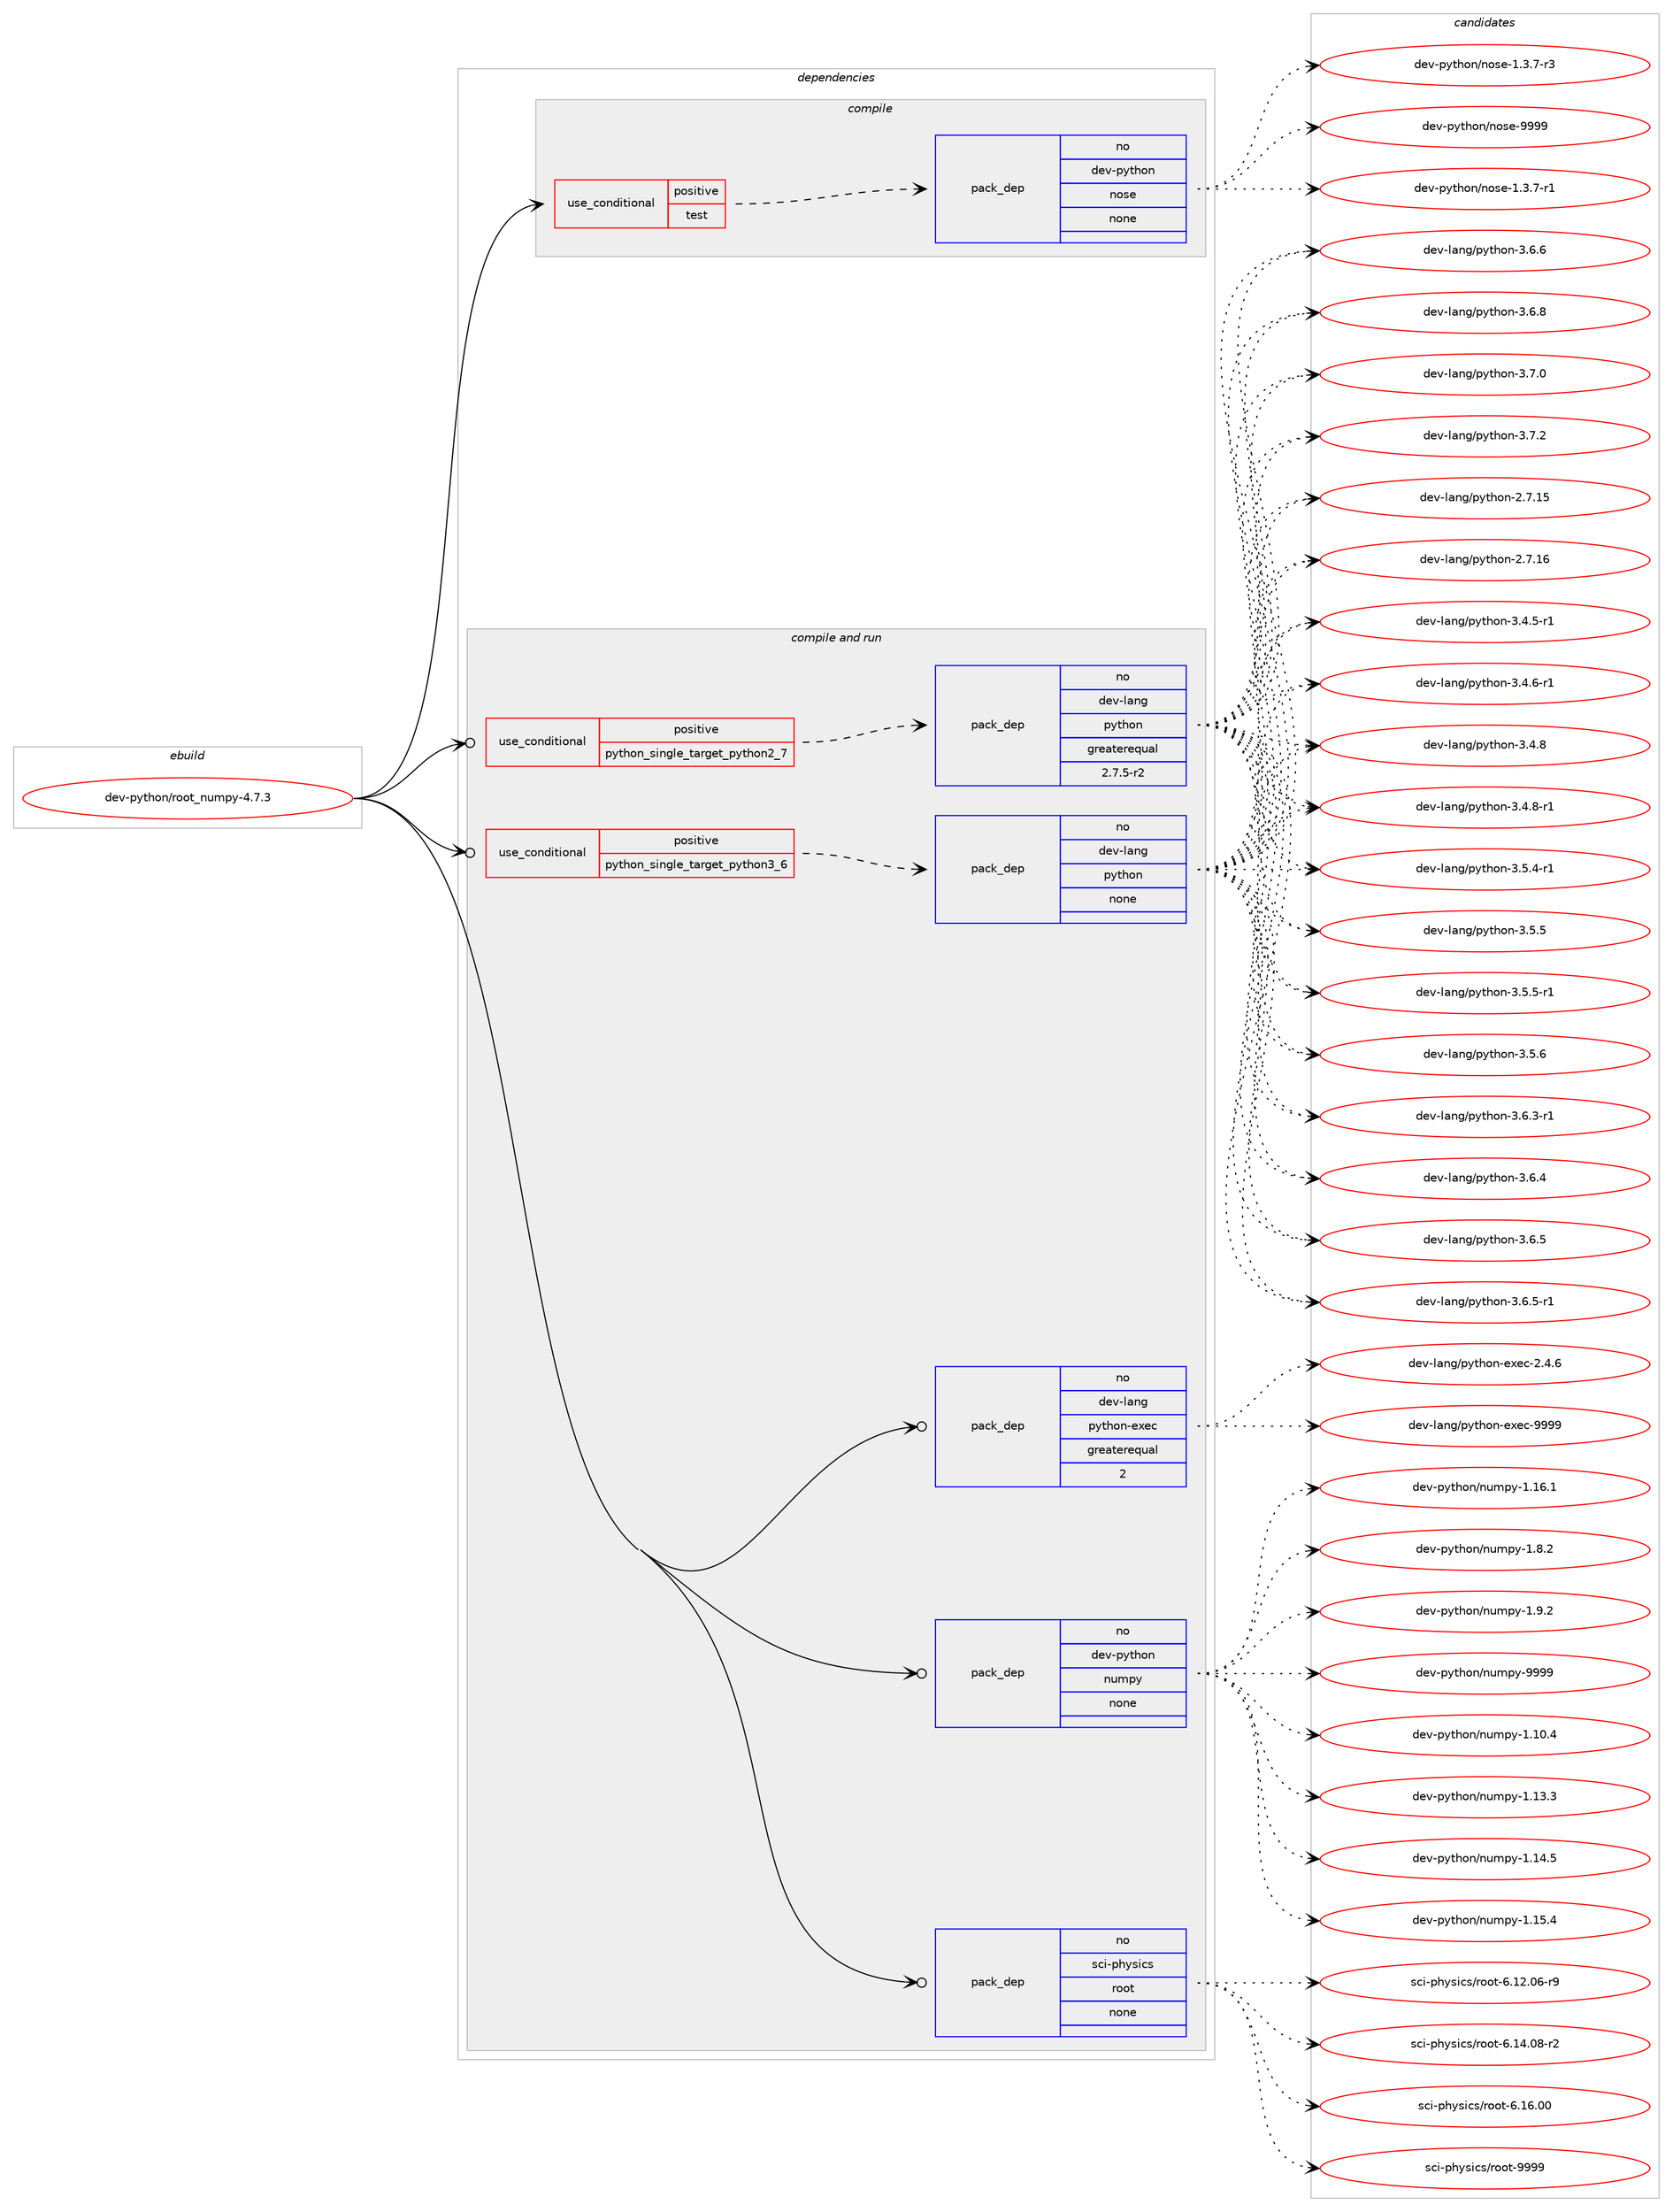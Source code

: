 digraph prolog {

# *************
# Graph options
# *************

newrank=true;
concentrate=true;
compound=true;
graph [rankdir=LR,fontname=Helvetica,fontsize=10,ranksep=1.5];#, ranksep=2.5, nodesep=0.2];
edge  [arrowhead=vee];
node  [fontname=Helvetica,fontsize=10];

# **********
# The ebuild
# **********

subgraph cluster_leftcol {
color=gray;
rank=same;
label=<<i>ebuild</i>>;
id [label="dev-python/root_numpy-4.7.3", color=red, width=4, href="../dev-python/root_numpy-4.7.3.svg"];
}

# ****************
# The dependencies
# ****************

subgraph cluster_midcol {
color=gray;
label=<<i>dependencies</i>>;
subgraph cluster_compile {
fillcolor="#eeeeee";
style=filled;
label=<<i>compile</i>>;
subgraph cond383995 {
dependency1439503 [label=<<TABLE BORDER="0" CELLBORDER="1" CELLSPACING="0" CELLPADDING="4"><TR><TD ROWSPAN="3" CELLPADDING="10">use_conditional</TD></TR><TR><TD>positive</TD></TR><TR><TD>test</TD></TR></TABLE>>, shape=none, color=red];
subgraph pack1032146 {
dependency1439504 [label=<<TABLE BORDER="0" CELLBORDER="1" CELLSPACING="0" CELLPADDING="4" WIDTH="220"><TR><TD ROWSPAN="6" CELLPADDING="30">pack_dep</TD></TR><TR><TD WIDTH="110">no</TD></TR><TR><TD>dev-python</TD></TR><TR><TD>nose</TD></TR><TR><TD>none</TD></TR><TR><TD></TD></TR></TABLE>>, shape=none, color=blue];
}
dependency1439503:e -> dependency1439504:w [weight=20,style="dashed",arrowhead="vee"];
}
id:e -> dependency1439503:w [weight=20,style="solid",arrowhead="vee"];
}
subgraph cluster_compileandrun {
fillcolor="#eeeeee";
style=filled;
label=<<i>compile and run</i>>;
subgraph cond383996 {
dependency1439505 [label=<<TABLE BORDER="0" CELLBORDER="1" CELLSPACING="0" CELLPADDING="4"><TR><TD ROWSPAN="3" CELLPADDING="10">use_conditional</TD></TR><TR><TD>positive</TD></TR><TR><TD>python_single_target_python2_7</TD></TR></TABLE>>, shape=none, color=red];
subgraph pack1032147 {
dependency1439506 [label=<<TABLE BORDER="0" CELLBORDER="1" CELLSPACING="0" CELLPADDING="4" WIDTH="220"><TR><TD ROWSPAN="6" CELLPADDING="30">pack_dep</TD></TR><TR><TD WIDTH="110">no</TD></TR><TR><TD>dev-lang</TD></TR><TR><TD>python</TD></TR><TR><TD>greaterequal</TD></TR><TR><TD>2.7.5-r2</TD></TR></TABLE>>, shape=none, color=blue];
}
dependency1439505:e -> dependency1439506:w [weight=20,style="dashed",arrowhead="vee"];
}
id:e -> dependency1439505:w [weight=20,style="solid",arrowhead="odotvee"];
subgraph cond383997 {
dependency1439507 [label=<<TABLE BORDER="0" CELLBORDER="1" CELLSPACING="0" CELLPADDING="4"><TR><TD ROWSPAN="3" CELLPADDING="10">use_conditional</TD></TR><TR><TD>positive</TD></TR><TR><TD>python_single_target_python3_6</TD></TR></TABLE>>, shape=none, color=red];
subgraph pack1032148 {
dependency1439508 [label=<<TABLE BORDER="0" CELLBORDER="1" CELLSPACING="0" CELLPADDING="4" WIDTH="220"><TR><TD ROWSPAN="6" CELLPADDING="30">pack_dep</TD></TR><TR><TD WIDTH="110">no</TD></TR><TR><TD>dev-lang</TD></TR><TR><TD>python</TD></TR><TR><TD>none</TD></TR><TR><TD></TD></TR></TABLE>>, shape=none, color=blue];
}
dependency1439507:e -> dependency1439508:w [weight=20,style="dashed",arrowhead="vee"];
}
id:e -> dependency1439507:w [weight=20,style="solid",arrowhead="odotvee"];
subgraph pack1032149 {
dependency1439509 [label=<<TABLE BORDER="0" CELLBORDER="1" CELLSPACING="0" CELLPADDING="4" WIDTH="220"><TR><TD ROWSPAN="6" CELLPADDING="30">pack_dep</TD></TR><TR><TD WIDTH="110">no</TD></TR><TR><TD>dev-lang</TD></TR><TR><TD>python-exec</TD></TR><TR><TD>greaterequal</TD></TR><TR><TD>2</TD></TR></TABLE>>, shape=none, color=blue];
}
id:e -> dependency1439509:w [weight=20,style="solid",arrowhead="odotvee"];
subgraph pack1032150 {
dependency1439510 [label=<<TABLE BORDER="0" CELLBORDER="1" CELLSPACING="0" CELLPADDING="4" WIDTH="220"><TR><TD ROWSPAN="6" CELLPADDING="30">pack_dep</TD></TR><TR><TD WIDTH="110">no</TD></TR><TR><TD>dev-python</TD></TR><TR><TD>numpy</TD></TR><TR><TD>none</TD></TR><TR><TD></TD></TR></TABLE>>, shape=none, color=blue];
}
id:e -> dependency1439510:w [weight=20,style="solid",arrowhead="odotvee"];
subgraph pack1032151 {
dependency1439511 [label=<<TABLE BORDER="0" CELLBORDER="1" CELLSPACING="0" CELLPADDING="4" WIDTH="220"><TR><TD ROWSPAN="6" CELLPADDING="30">pack_dep</TD></TR><TR><TD WIDTH="110">no</TD></TR><TR><TD>sci-physics</TD></TR><TR><TD>root</TD></TR><TR><TD>none</TD></TR><TR><TD></TD></TR></TABLE>>, shape=none, color=blue];
}
id:e -> dependency1439511:w [weight=20,style="solid",arrowhead="odotvee"];
}
subgraph cluster_run {
fillcolor="#eeeeee";
style=filled;
label=<<i>run</i>>;
}
}

# **************
# The candidates
# **************

subgraph cluster_choices {
rank=same;
color=gray;
label=<<i>candidates</i>>;

subgraph choice1032146 {
color=black;
nodesep=1;
choice10010111845112121116104111110471101111151014549465146554511449 [label="dev-python/nose-1.3.7-r1", color=red, width=4,href="../dev-python/nose-1.3.7-r1.svg"];
choice10010111845112121116104111110471101111151014549465146554511451 [label="dev-python/nose-1.3.7-r3", color=red, width=4,href="../dev-python/nose-1.3.7-r3.svg"];
choice10010111845112121116104111110471101111151014557575757 [label="dev-python/nose-9999", color=red, width=4,href="../dev-python/nose-9999.svg"];
dependency1439504:e -> choice10010111845112121116104111110471101111151014549465146554511449:w [style=dotted,weight="100"];
dependency1439504:e -> choice10010111845112121116104111110471101111151014549465146554511451:w [style=dotted,weight="100"];
dependency1439504:e -> choice10010111845112121116104111110471101111151014557575757:w [style=dotted,weight="100"];
}
subgraph choice1032147 {
color=black;
nodesep=1;
choice10010111845108971101034711212111610411111045504655464953 [label="dev-lang/python-2.7.15", color=red, width=4,href="../dev-lang/python-2.7.15.svg"];
choice10010111845108971101034711212111610411111045504655464954 [label="dev-lang/python-2.7.16", color=red, width=4,href="../dev-lang/python-2.7.16.svg"];
choice1001011184510897110103471121211161041111104551465246534511449 [label="dev-lang/python-3.4.5-r1", color=red, width=4,href="../dev-lang/python-3.4.5-r1.svg"];
choice1001011184510897110103471121211161041111104551465246544511449 [label="dev-lang/python-3.4.6-r1", color=red, width=4,href="../dev-lang/python-3.4.6-r1.svg"];
choice100101118451089711010347112121116104111110455146524656 [label="dev-lang/python-3.4.8", color=red, width=4,href="../dev-lang/python-3.4.8.svg"];
choice1001011184510897110103471121211161041111104551465246564511449 [label="dev-lang/python-3.4.8-r1", color=red, width=4,href="../dev-lang/python-3.4.8-r1.svg"];
choice1001011184510897110103471121211161041111104551465346524511449 [label="dev-lang/python-3.5.4-r1", color=red, width=4,href="../dev-lang/python-3.5.4-r1.svg"];
choice100101118451089711010347112121116104111110455146534653 [label="dev-lang/python-3.5.5", color=red, width=4,href="../dev-lang/python-3.5.5.svg"];
choice1001011184510897110103471121211161041111104551465346534511449 [label="dev-lang/python-3.5.5-r1", color=red, width=4,href="../dev-lang/python-3.5.5-r1.svg"];
choice100101118451089711010347112121116104111110455146534654 [label="dev-lang/python-3.5.6", color=red, width=4,href="../dev-lang/python-3.5.6.svg"];
choice1001011184510897110103471121211161041111104551465446514511449 [label="dev-lang/python-3.6.3-r1", color=red, width=4,href="../dev-lang/python-3.6.3-r1.svg"];
choice100101118451089711010347112121116104111110455146544652 [label="dev-lang/python-3.6.4", color=red, width=4,href="../dev-lang/python-3.6.4.svg"];
choice100101118451089711010347112121116104111110455146544653 [label="dev-lang/python-3.6.5", color=red, width=4,href="../dev-lang/python-3.6.5.svg"];
choice1001011184510897110103471121211161041111104551465446534511449 [label="dev-lang/python-3.6.5-r1", color=red, width=4,href="../dev-lang/python-3.6.5-r1.svg"];
choice100101118451089711010347112121116104111110455146544654 [label="dev-lang/python-3.6.6", color=red, width=4,href="../dev-lang/python-3.6.6.svg"];
choice100101118451089711010347112121116104111110455146544656 [label="dev-lang/python-3.6.8", color=red, width=4,href="../dev-lang/python-3.6.8.svg"];
choice100101118451089711010347112121116104111110455146554648 [label="dev-lang/python-3.7.0", color=red, width=4,href="../dev-lang/python-3.7.0.svg"];
choice100101118451089711010347112121116104111110455146554650 [label="dev-lang/python-3.7.2", color=red, width=4,href="../dev-lang/python-3.7.2.svg"];
dependency1439506:e -> choice10010111845108971101034711212111610411111045504655464953:w [style=dotted,weight="100"];
dependency1439506:e -> choice10010111845108971101034711212111610411111045504655464954:w [style=dotted,weight="100"];
dependency1439506:e -> choice1001011184510897110103471121211161041111104551465246534511449:w [style=dotted,weight="100"];
dependency1439506:e -> choice1001011184510897110103471121211161041111104551465246544511449:w [style=dotted,weight="100"];
dependency1439506:e -> choice100101118451089711010347112121116104111110455146524656:w [style=dotted,weight="100"];
dependency1439506:e -> choice1001011184510897110103471121211161041111104551465246564511449:w [style=dotted,weight="100"];
dependency1439506:e -> choice1001011184510897110103471121211161041111104551465346524511449:w [style=dotted,weight="100"];
dependency1439506:e -> choice100101118451089711010347112121116104111110455146534653:w [style=dotted,weight="100"];
dependency1439506:e -> choice1001011184510897110103471121211161041111104551465346534511449:w [style=dotted,weight="100"];
dependency1439506:e -> choice100101118451089711010347112121116104111110455146534654:w [style=dotted,weight="100"];
dependency1439506:e -> choice1001011184510897110103471121211161041111104551465446514511449:w [style=dotted,weight="100"];
dependency1439506:e -> choice100101118451089711010347112121116104111110455146544652:w [style=dotted,weight="100"];
dependency1439506:e -> choice100101118451089711010347112121116104111110455146544653:w [style=dotted,weight="100"];
dependency1439506:e -> choice1001011184510897110103471121211161041111104551465446534511449:w [style=dotted,weight="100"];
dependency1439506:e -> choice100101118451089711010347112121116104111110455146544654:w [style=dotted,weight="100"];
dependency1439506:e -> choice100101118451089711010347112121116104111110455146544656:w [style=dotted,weight="100"];
dependency1439506:e -> choice100101118451089711010347112121116104111110455146554648:w [style=dotted,weight="100"];
dependency1439506:e -> choice100101118451089711010347112121116104111110455146554650:w [style=dotted,weight="100"];
}
subgraph choice1032148 {
color=black;
nodesep=1;
choice10010111845108971101034711212111610411111045504655464953 [label="dev-lang/python-2.7.15", color=red, width=4,href="../dev-lang/python-2.7.15.svg"];
choice10010111845108971101034711212111610411111045504655464954 [label="dev-lang/python-2.7.16", color=red, width=4,href="../dev-lang/python-2.7.16.svg"];
choice1001011184510897110103471121211161041111104551465246534511449 [label="dev-lang/python-3.4.5-r1", color=red, width=4,href="../dev-lang/python-3.4.5-r1.svg"];
choice1001011184510897110103471121211161041111104551465246544511449 [label="dev-lang/python-3.4.6-r1", color=red, width=4,href="../dev-lang/python-3.4.6-r1.svg"];
choice100101118451089711010347112121116104111110455146524656 [label="dev-lang/python-3.4.8", color=red, width=4,href="../dev-lang/python-3.4.8.svg"];
choice1001011184510897110103471121211161041111104551465246564511449 [label="dev-lang/python-3.4.8-r1", color=red, width=4,href="../dev-lang/python-3.4.8-r1.svg"];
choice1001011184510897110103471121211161041111104551465346524511449 [label="dev-lang/python-3.5.4-r1", color=red, width=4,href="../dev-lang/python-3.5.4-r1.svg"];
choice100101118451089711010347112121116104111110455146534653 [label="dev-lang/python-3.5.5", color=red, width=4,href="../dev-lang/python-3.5.5.svg"];
choice1001011184510897110103471121211161041111104551465346534511449 [label="dev-lang/python-3.5.5-r1", color=red, width=4,href="../dev-lang/python-3.5.5-r1.svg"];
choice100101118451089711010347112121116104111110455146534654 [label="dev-lang/python-3.5.6", color=red, width=4,href="../dev-lang/python-3.5.6.svg"];
choice1001011184510897110103471121211161041111104551465446514511449 [label="dev-lang/python-3.6.3-r1", color=red, width=4,href="../dev-lang/python-3.6.3-r1.svg"];
choice100101118451089711010347112121116104111110455146544652 [label="dev-lang/python-3.6.4", color=red, width=4,href="../dev-lang/python-3.6.4.svg"];
choice100101118451089711010347112121116104111110455146544653 [label="dev-lang/python-3.6.5", color=red, width=4,href="../dev-lang/python-3.6.5.svg"];
choice1001011184510897110103471121211161041111104551465446534511449 [label="dev-lang/python-3.6.5-r1", color=red, width=4,href="../dev-lang/python-3.6.5-r1.svg"];
choice100101118451089711010347112121116104111110455146544654 [label="dev-lang/python-3.6.6", color=red, width=4,href="../dev-lang/python-3.6.6.svg"];
choice100101118451089711010347112121116104111110455146544656 [label="dev-lang/python-3.6.8", color=red, width=4,href="../dev-lang/python-3.6.8.svg"];
choice100101118451089711010347112121116104111110455146554648 [label="dev-lang/python-3.7.0", color=red, width=4,href="../dev-lang/python-3.7.0.svg"];
choice100101118451089711010347112121116104111110455146554650 [label="dev-lang/python-3.7.2", color=red, width=4,href="../dev-lang/python-3.7.2.svg"];
dependency1439508:e -> choice10010111845108971101034711212111610411111045504655464953:w [style=dotted,weight="100"];
dependency1439508:e -> choice10010111845108971101034711212111610411111045504655464954:w [style=dotted,weight="100"];
dependency1439508:e -> choice1001011184510897110103471121211161041111104551465246534511449:w [style=dotted,weight="100"];
dependency1439508:e -> choice1001011184510897110103471121211161041111104551465246544511449:w [style=dotted,weight="100"];
dependency1439508:e -> choice100101118451089711010347112121116104111110455146524656:w [style=dotted,weight="100"];
dependency1439508:e -> choice1001011184510897110103471121211161041111104551465246564511449:w [style=dotted,weight="100"];
dependency1439508:e -> choice1001011184510897110103471121211161041111104551465346524511449:w [style=dotted,weight="100"];
dependency1439508:e -> choice100101118451089711010347112121116104111110455146534653:w [style=dotted,weight="100"];
dependency1439508:e -> choice1001011184510897110103471121211161041111104551465346534511449:w [style=dotted,weight="100"];
dependency1439508:e -> choice100101118451089711010347112121116104111110455146534654:w [style=dotted,weight="100"];
dependency1439508:e -> choice1001011184510897110103471121211161041111104551465446514511449:w [style=dotted,weight="100"];
dependency1439508:e -> choice100101118451089711010347112121116104111110455146544652:w [style=dotted,weight="100"];
dependency1439508:e -> choice100101118451089711010347112121116104111110455146544653:w [style=dotted,weight="100"];
dependency1439508:e -> choice1001011184510897110103471121211161041111104551465446534511449:w [style=dotted,weight="100"];
dependency1439508:e -> choice100101118451089711010347112121116104111110455146544654:w [style=dotted,weight="100"];
dependency1439508:e -> choice100101118451089711010347112121116104111110455146544656:w [style=dotted,weight="100"];
dependency1439508:e -> choice100101118451089711010347112121116104111110455146554648:w [style=dotted,weight="100"];
dependency1439508:e -> choice100101118451089711010347112121116104111110455146554650:w [style=dotted,weight="100"];
}
subgraph choice1032149 {
color=black;
nodesep=1;
choice1001011184510897110103471121211161041111104510112010199455046524654 [label="dev-lang/python-exec-2.4.6", color=red, width=4,href="../dev-lang/python-exec-2.4.6.svg"];
choice10010111845108971101034711212111610411111045101120101994557575757 [label="dev-lang/python-exec-9999", color=red, width=4,href="../dev-lang/python-exec-9999.svg"];
dependency1439509:e -> choice1001011184510897110103471121211161041111104510112010199455046524654:w [style=dotted,weight="100"];
dependency1439509:e -> choice10010111845108971101034711212111610411111045101120101994557575757:w [style=dotted,weight="100"];
}
subgraph choice1032150 {
color=black;
nodesep=1;
choice100101118451121211161041111104711011710911212145494649484652 [label="dev-python/numpy-1.10.4", color=red, width=4,href="../dev-python/numpy-1.10.4.svg"];
choice100101118451121211161041111104711011710911212145494649514651 [label="dev-python/numpy-1.13.3", color=red, width=4,href="../dev-python/numpy-1.13.3.svg"];
choice100101118451121211161041111104711011710911212145494649524653 [label="dev-python/numpy-1.14.5", color=red, width=4,href="../dev-python/numpy-1.14.5.svg"];
choice100101118451121211161041111104711011710911212145494649534652 [label="dev-python/numpy-1.15.4", color=red, width=4,href="../dev-python/numpy-1.15.4.svg"];
choice100101118451121211161041111104711011710911212145494649544649 [label="dev-python/numpy-1.16.1", color=red, width=4,href="../dev-python/numpy-1.16.1.svg"];
choice1001011184511212111610411111047110117109112121454946564650 [label="dev-python/numpy-1.8.2", color=red, width=4,href="../dev-python/numpy-1.8.2.svg"];
choice1001011184511212111610411111047110117109112121454946574650 [label="dev-python/numpy-1.9.2", color=red, width=4,href="../dev-python/numpy-1.9.2.svg"];
choice10010111845112121116104111110471101171091121214557575757 [label="dev-python/numpy-9999", color=red, width=4,href="../dev-python/numpy-9999.svg"];
dependency1439510:e -> choice100101118451121211161041111104711011710911212145494649484652:w [style=dotted,weight="100"];
dependency1439510:e -> choice100101118451121211161041111104711011710911212145494649514651:w [style=dotted,weight="100"];
dependency1439510:e -> choice100101118451121211161041111104711011710911212145494649524653:w [style=dotted,weight="100"];
dependency1439510:e -> choice100101118451121211161041111104711011710911212145494649534652:w [style=dotted,weight="100"];
dependency1439510:e -> choice100101118451121211161041111104711011710911212145494649544649:w [style=dotted,weight="100"];
dependency1439510:e -> choice1001011184511212111610411111047110117109112121454946564650:w [style=dotted,weight="100"];
dependency1439510:e -> choice1001011184511212111610411111047110117109112121454946574650:w [style=dotted,weight="100"];
dependency1439510:e -> choice10010111845112121116104111110471101171091121214557575757:w [style=dotted,weight="100"];
}
subgraph choice1032151 {
color=black;
nodesep=1;
choice1159910545112104121115105991154711411111111645544649504648544511457 [label="sci-physics/root-6.12.06-r9", color=red, width=4,href="../sci-physics/root-6.12.06-r9.svg"];
choice1159910545112104121115105991154711411111111645544649524648564511450 [label="sci-physics/root-6.14.08-r2", color=red, width=4,href="../sci-physics/root-6.14.08-r2.svg"];
choice115991054511210412111510599115471141111111164554464954464848 [label="sci-physics/root-6.16.00", color=red, width=4,href="../sci-physics/root-6.16.00.svg"];
choice115991054511210412111510599115471141111111164557575757 [label="sci-physics/root-9999", color=red, width=4,href="../sci-physics/root-9999.svg"];
dependency1439511:e -> choice1159910545112104121115105991154711411111111645544649504648544511457:w [style=dotted,weight="100"];
dependency1439511:e -> choice1159910545112104121115105991154711411111111645544649524648564511450:w [style=dotted,weight="100"];
dependency1439511:e -> choice115991054511210412111510599115471141111111164554464954464848:w [style=dotted,weight="100"];
dependency1439511:e -> choice115991054511210412111510599115471141111111164557575757:w [style=dotted,weight="100"];
}
}

}
